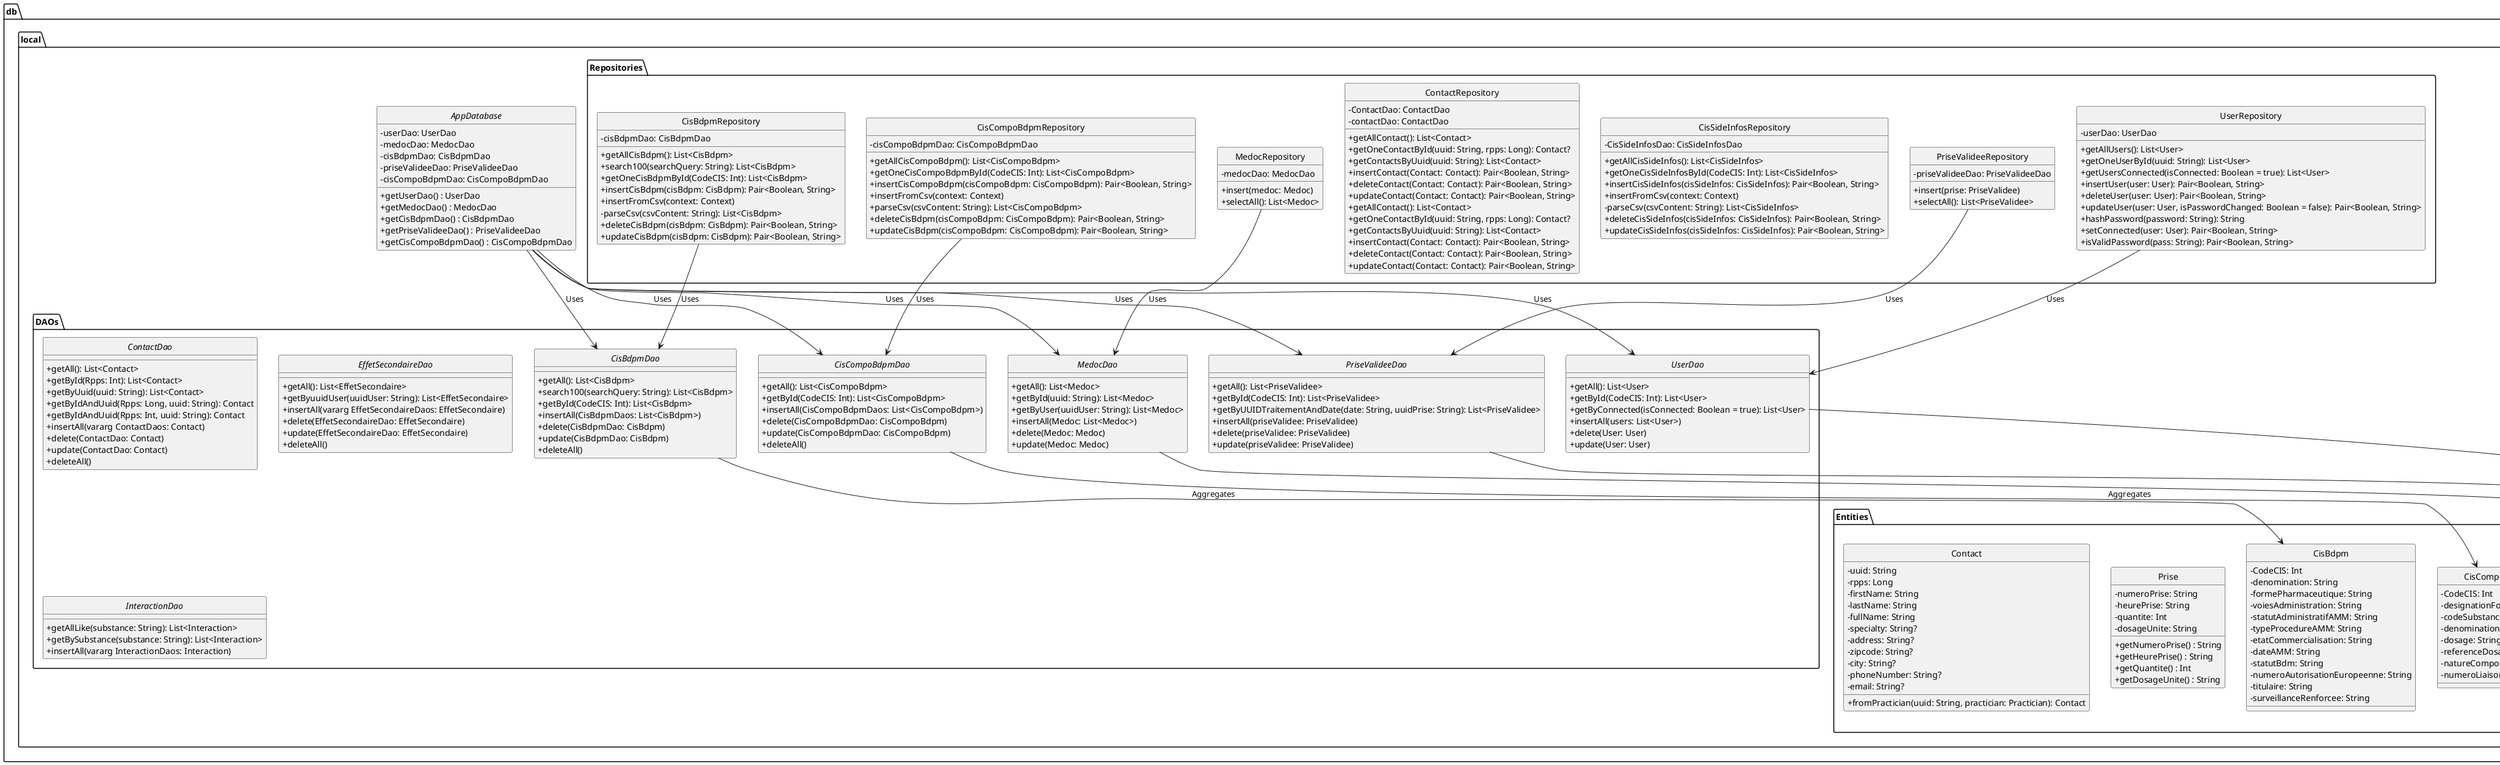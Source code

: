 @startuml

hide circle
skinparam monochrome true
skinparam classAttributeIconSize 0
skinparam backgroundcolor white
'skinparam groupInheritance 2
package db {
    package local {
        package DAOs {
            interface CisBdpmDao {
                + getAll(): List<CisBdpm>
                + search100(searchQuery: String): List<CisBdpm>
                + getById(CodeCIS: Int): List<CisBdpm>
                + insertAll(CisBdpmDaos: List<CisBdpm>)
                + delete(CisBdpmDao: CisBdpm)
                + update(CisBdpmDao: CisBdpm)
                + deleteAll() 
            }
            interface CisCompoBdpmDao {
                + getAll(): List<CisCompoBdpm>
                + getById(CodeCIS: Int): List<CisCompoBdpm>
                + insertAll(CisCompoBdpmDaos: List<CisCompoBdpm>)
                + delete(CisCompoBdpmDao: CisCompoBdpm)
                + update(CisCompoBdpmDao: CisCompoBdpm)
                + deleteAll() 
            }

            interface ContactDao {
                + getAll(): List<Contact>
                + getById(Rpps: Int): List<Contact>
                + getByUuid(uuid: String): List<Contact>
                + getByIdAndUuid(Rpps: Long, uuid: String): Contact
                + getByIdAndUuid(Rpps: Int, uuid: String): Contact
                + insertAll(vararg ContactDaos: Contact)
                + delete(ContactDao: Contact)
                + update(ContactDao: Contact)
                + deleteAll()
            }

            interface EffetSecondaireDao{
                + getAll(): List<EffetSecondaire>
                + getByuuidUser(uuidUser: String): List<EffetSecondaire>
                + insertAll(vararg EffetSecondaireDaos: EffetSecondaire)
                + delete(EffetSecondaireDao: EffetSecondaire)
                + update(EffetSecondaireDao: EffetSecondaire)
                + deleteAll()
            }

            interface InteractionDao{
                + getAllLike(substance: String): List<Interaction>
                + getBySubstance(substance: String): List<Interaction>
                + insertAll(vararg InteractionDaos: Interaction)
            }

            interface MedocDao {
                + getAll(): List<Medoc>
                + getById(uuid: String): List<Medoc>
                + getByUser(uuidUser: String): List<Medoc>
                + insertAll(Medoc: List<Medoc>)
                + delete(Medoc: Medoc)
                + update(Medoc: Medoc)
            }
            interface PriseValideeDao {
                + getAll(): List<PriseValidee>
                + getById(CodeCIS: Int): List<PriseValidee>
                + getByUUIDTraitementAndDate(date: String, uuidPrise: String): List<PriseValidee>
                + insertAll(priseValidee: PriseValidee)
                + delete(priseValidee: PriseValidee)
                + update(priseValidee: PriseValidee)
            }
            interface UserDao {
                + getAll(): List<User>
                + getById(CodeCIS: Int): List<User>
                + getByConnected(isConnected: Boolean = true): List<User>
                + insertAll(users: List<User>)
                + delete(User: User)
                + update(User: User)
            }

        }

        package Repositories {
            class CisBdpmRepository {
                - cisBdpmDao: CisBdpmDao
                + getAllCisBdpm(): List<CisBdpm>
                + search100(searchQuery: String): List<CisBdpm>
                + getOneCisBdpmById(CodeCIS: Int): List<CisBdpm>
                + insertCisBdpm(cisBdpm: CisBdpm): Pair<Boolean, String>
                + insertFromCsv(context: Context)
                - parseCsv(csvContent: String): List<CisBdpm>
                + deleteCisBdpm(cisBdpm: CisBdpm): Pair<Boolean, String>
                + updateCisBdpm(cisBdpm: CisBdpm): Pair<Boolean, String>
            }

            class CisCompoBdpmRepository {
                - cisCompoBdpmDao: CisCompoBdpmDao
                + getAllCisCompoBdpm(): List<CisCompoBdpm>
                + getOneCisCompoBdpmById(CodeCIS: Int): List<CisCompoBdpm>
                + insertCisCompoBdpm(cisCompoBdpm: CisCompoBdpm): Pair<Boolean, String>
                + insertFromCsv(context: Context)
                + parseCsv(csvContent: String): List<CisCompoBdpm>
                + deleteCisBdpm(cisCompoBdpm: CisCompoBdpm): Pair<Boolean, String>
                + updateCisBdpm(cisCompoBdpm: CisCompoBdpm): Pair<Boolean, String>
            }

            class CisSideInfosRepository{
                - CisSideInfosDao: CisSideInfosDao
                + getAllCisSideInfos(): List<CisSideInfos>
                + getOneCisSideInfosById(CodeCIS: Int): List<CisSideInfos>
                + insertCisSideInfos(cisSideInfos: CisSideInfos): Pair<Boolean, String>
                + insertFromCsv(context: Context)
                - parseCsv(csvContent: String): List<CisSideInfos>
                + deleteCisSideInfos(cisSideInfos: CisSideInfos): Pair<Boolean, String>
                + updateCisSideInfos(cisSideInfos: CisSideInfos): Pair<Boolean, String>
            }

            class ContactRepository {
                - ContactDao: ContactDao
                + getAllContact(): List<Contact>
                + getOneContactById(uuid: String, rpps: Long): Contact?
                + getContactsByUuid(uuid: String): List<Contact>
                + insertContact(Contact: Contact): Pair<Boolean, String>
                + deleteContact(Contact: Contact): Pair<Boolean, String>
                + updateContact(Contact: Contact): Pair<Boolean, String>
            }

            class MedocRepository {
                - medocDao: MedocDao
                + insert(medoc: Medoc)
                + selectAll(): List<Medoc>
            }
            class PriseValideeRepository {
                - priseValideeDao: PriseValideeDao
                + insert(prise: PriseValidee)
                + selectAll(): List<PriseValidee>
            }
            class UserRepository {
                - userDao: UserDao
                + getAllUsers(): List<User>
                + getOneUserById(uuid: String): List<User>
                + getUsersConnected(isConnected: Boolean = true): List<User>
                + insertUser(user: User): Pair<Boolean, String>
                + deleteUser(user: User): Pair<Boolean, String>
                + updateUser(user: User, isPasswordChanged: Boolean = false): Pair<Boolean, String>
                + hashPassword(password: String): String
                + setConnected(user: User): Pair<Boolean, String>
                + isValidPassword(pass: String): Pair<Boolean, String>
            }
            class ContactRepository{
                - contactDao: ContactDao
                + getAllContact(): List<Contact>
                + getOneContactById(uuid: String, rpps: Long): Contact?
                + getContactsByUuid(uuid: String): List<Contact>
                + insertContact(Contact: Contact): Pair<Boolean, String>
                + deleteContact(Contact: Contact): Pair<Boolean, String>
                + updateContact(Contact: Contact): Pair<Boolean, String>
            }
        }

        package Entities {
                class CisBdpm {
                - CodeCIS: Int
                - denomination: String
                - formePharmaceutique: String
                - voiesAdministration: String
                - statutAdministratifAMM: String
                - typeProcedureAMM: String
                - etatCommercialisation: String
                - dateAMM: String
                - statutBdm: String
                - numeroAutorisationEuropeenne: String
                - titulaire: String
                - surveillanceRenforcee: String
            }

            class CisCompoBdpm{
                - CodeCIS: Int
                - designationForme: String
                - codeSubstance: String
                - denomination: String
                - dosage: String
                - referenceDosage: String
                - natureComposant: String
                - numeroLiaisonSAFT: String
            }

            class Medoc{
                - uuid: String
                - uuidUser: String
                - CodeCIS: Int?
                - nom: String
                - dosageNB: String,
                - dosageUnite: Strin
                - dateFinTraitement: String?
                - typeComprime: String
                - comprimesRestants: Int?
                - expire: Boolean
                - effetsSecondaires: String?
                - prises: String?
                - TotalQuantite: Int?
                - dateDbtTraitement: String?
            }

            class PriseValidee {
                - uuid: String
                - date: String
                - uuidPrise: String
                - statut: String
            }

            class User {
                - username: String
                - password: String
                + setUsername(username: String) : void
                + setPassword(password: String) : void
                + getUsername() : String
                + getPassword() : String
            }
            class Prise {
                - numeroPrise: String
                - heurePrise: String
                - quantite: Int
                - dosageUnite: String
                + getNumeroPrise() : String
                + getHeurePrise() : String
                + getQuantite() : Int
                + getDosageUnite() : String
            }

            class Contact{
                - uuid: String
                - rpps: Long
                - firstName: String
                - lastName: String
                - fullName: String
                - specialty: String?
                - address: String?
                - zipcode: String?
                - city: String?
                - phoneNumber: String?
                - email: String?
                + fromPractician(uuid: String, practician: Practician): Contact
            }

        }

        abstract class AppDatabase {
            - userDao: UserDao
            - medocDao: MedocDao
            - cisBdpmDao: CisBdpmDao
            - priseValideeDao: PriseValideeDao
            - cisCompoBdpmDao: CisCompoBdpmDao
            + getUserDao() : UserDao
            + getMedocDao() : MedocDao
            + getCisBdpmDao() : CisBdpmDao
            + getPriseValideeDao() : PriseValideeDao
            + getCisCompoBdpmDao() : CisCompoBdpmDao
        }
    }
}

CisBdpmRepository --> CisBdpmDao : Uses
CisCompoBdpmRepository --> CisCompoBdpmDao : Uses
MedocRepository --> MedocDao : Uses
PriseValideeRepository --> PriseValideeDao : Uses
UserRepository --> UserDao : Uses

CisBdpmDao --> CisBdpm : Aggregates
CisCompoBdpmDao --> CisCompoBdpm : Aggregates
MedocDao --> Medoc : Aggregates
PriseValideeDao --> PriseValidee : Aggregates
UserDao --> User : Aggregates

AppDatabase --> UserDao : Uses
AppDatabase --> MedocDao : Uses
AppDatabase --> CisBdpmDao : Uses
AppDatabase --> PriseValideeDao : Uses
AppDatabase --> CisCompoBdpmDao : Uses

@enduml
